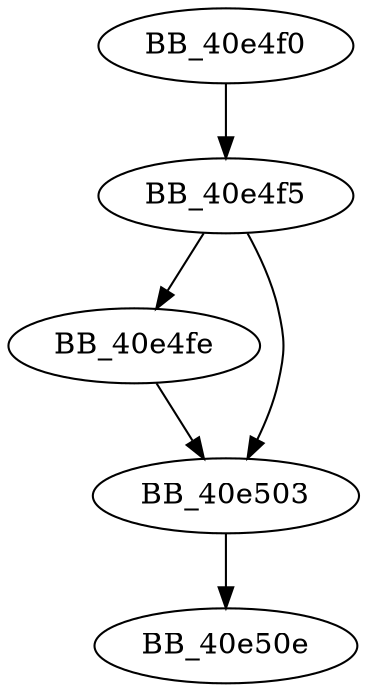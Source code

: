 DiGraph ___endstdio{
BB_40e4f0->BB_40e4f5
BB_40e4f5->BB_40e4fe
BB_40e4f5->BB_40e503
BB_40e4fe->BB_40e503
BB_40e503->BB_40e50e
}
